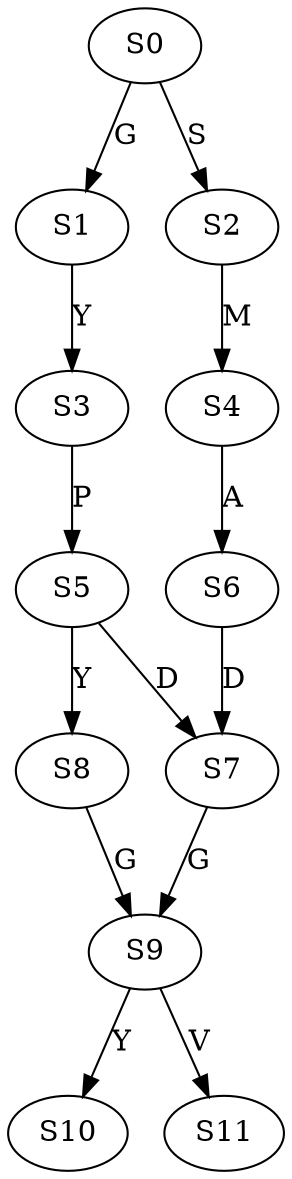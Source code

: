 strict digraph  {
	S0 -> S1 [ label = G ];
	S0 -> S2 [ label = S ];
	S1 -> S3 [ label = Y ];
	S2 -> S4 [ label = M ];
	S3 -> S5 [ label = P ];
	S4 -> S6 [ label = A ];
	S5 -> S7 [ label = D ];
	S5 -> S8 [ label = Y ];
	S6 -> S7 [ label = D ];
	S7 -> S9 [ label = G ];
	S8 -> S9 [ label = G ];
	S9 -> S10 [ label = Y ];
	S9 -> S11 [ label = V ];
}
